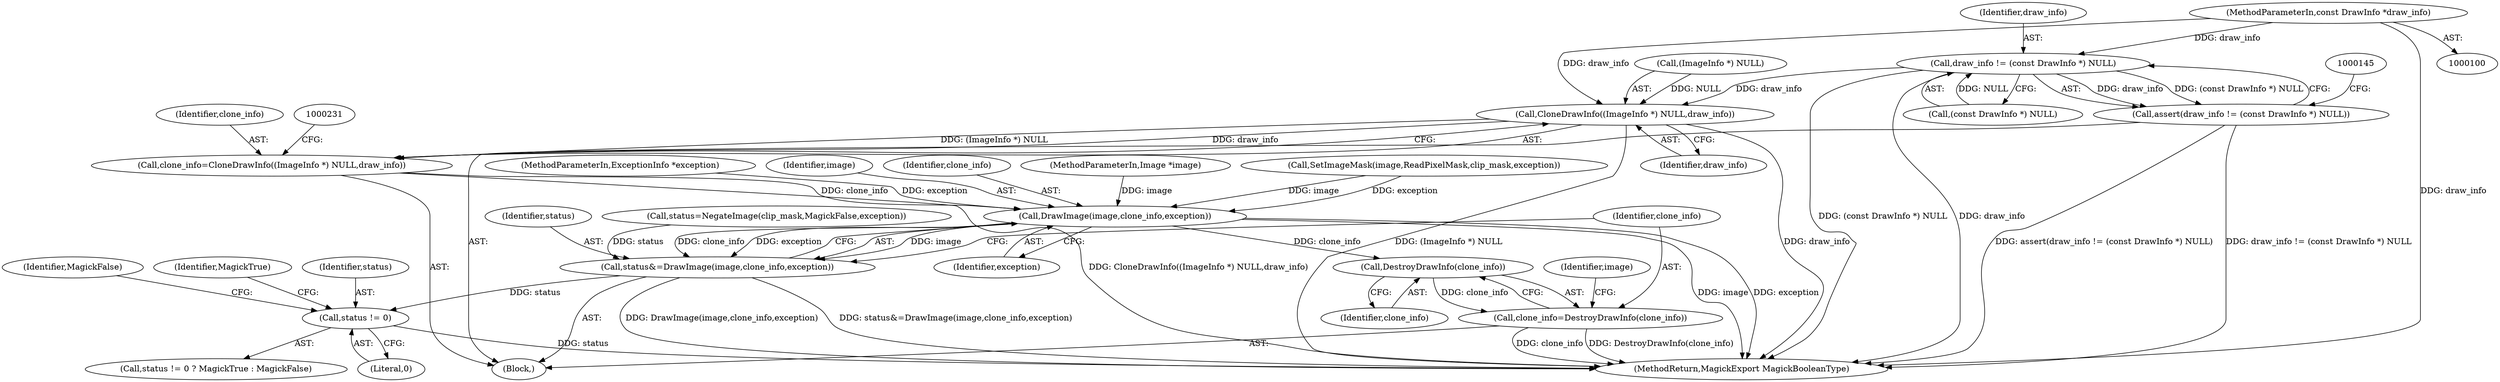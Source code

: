 digraph "0_ImageMagick_726812fa2fa7ce16bcf58f6e115f65427a1c0950@pointer" {
"1000102" [label="(MethodParameterIn,const DrawInfo *draw_info)"];
"1000139" [label="(Call,draw_info != (const DrawInfo *) NULL)"];
"1000138" [label="(Call,assert(draw_info != (const DrawInfo *) NULL))"];
"1000225" [label="(Call,CloneDrawInfo((ImageInfo *) NULL,draw_info))"];
"1000223" [label="(Call,clone_info=CloneDrawInfo((ImageInfo *) NULL,draw_info))"];
"1000274" [label="(Call,DrawImage(image,clone_info,exception))"];
"1000272" [label="(Call,status&=DrawImage(image,clone_info,exception))"];
"1000296" [label="(Call,status != 0)"];
"1000280" [label="(Call,DestroyDrawInfo(clone_info))"];
"1000278" [label="(Call,clone_info=DestroyDrawInfo(clone_info))"];
"1000105" [label="(Block,)"];
"1000274" [label="(Call,DrawImage(image,clone_info,exception))"];
"1000263" [label="(Call,SetImageMask(image,ReadPixelMask,clip_mask,exception))"];
"1000300" [label="(Identifier,MagickFalse)"];
"1000277" [label="(Identifier,exception)"];
"1000104" [label="(MethodParameterIn,ExceptionInfo *exception)"];
"1000298" [label="(Literal,0)"];
"1000299" [label="(Identifier,MagickTrue)"];
"1000275" [label="(Identifier,image)"];
"1000280" [label="(Call,DestroyDrawInfo(clone_info))"];
"1000273" [label="(Identifier,status)"];
"1000276" [label="(Identifier,clone_info)"];
"1000278" [label="(Call,clone_info=DestroyDrawInfo(clone_info))"];
"1000272" [label="(Call,status&=DrawImage(image,clone_info,exception))"];
"1000224" [label="(Identifier,clone_info)"];
"1000281" [label="(Identifier,clone_info)"];
"1000297" [label="(Identifier,status)"];
"1000296" [label="(Call,status != 0)"];
"1000141" [label="(Call,(const DrawInfo *) NULL)"];
"1000301" [label="(MethodReturn,MagickExport MagickBooleanType)"];
"1000226" [label="(Call,(ImageInfo *) NULL)"];
"1000285" [label="(Identifier,image)"];
"1000255" [label="(Call,status=NegateImage(clip_mask,MagickFalse,exception))"];
"1000225" [label="(Call,CloneDrawInfo((ImageInfo *) NULL,draw_info))"];
"1000223" [label="(Call,clone_info=CloneDrawInfo((ImageInfo *) NULL,draw_info))"];
"1000140" [label="(Identifier,draw_info)"];
"1000279" [label="(Identifier,clone_info)"];
"1000101" [label="(MethodParameterIn,Image *image)"];
"1000102" [label="(MethodParameterIn,const DrawInfo *draw_info)"];
"1000138" [label="(Call,assert(draw_info != (const DrawInfo *) NULL))"];
"1000295" [label="(Call,status != 0 ? MagickTrue : MagickFalse)"];
"1000229" [label="(Identifier,draw_info)"];
"1000139" [label="(Call,draw_info != (const DrawInfo *) NULL)"];
"1000102" -> "1000100"  [label="AST: "];
"1000102" -> "1000301"  [label="DDG: draw_info"];
"1000102" -> "1000139"  [label="DDG: draw_info"];
"1000102" -> "1000225"  [label="DDG: draw_info"];
"1000139" -> "1000138"  [label="AST: "];
"1000139" -> "1000141"  [label="CFG: "];
"1000140" -> "1000139"  [label="AST: "];
"1000141" -> "1000139"  [label="AST: "];
"1000138" -> "1000139"  [label="CFG: "];
"1000139" -> "1000301"  [label="DDG: (const DrawInfo *) NULL"];
"1000139" -> "1000301"  [label="DDG: draw_info"];
"1000139" -> "1000138"  [label="DDG: draw_info"];
"1000139" -> "1000138"  [label="DDG: (const DrawInfo *) NULL"];
"1000141" -> "1000139"  [label="DDG: NULL"];
"1000139" -> "1000225"  [label="DDG: draw_info"];
"1000138" -> "1000105"  [label="AST: "];
"1000145" -> "1000138"  [label="CFG: "];
"1000138" -> "1000301"  [label="DDG: draw_info != (const DrawInfo *) NULL"];
"1000138" -> "1000301"  [label="DDG: assert(draw_info != (const DrawInfo *) NULL)"];
"1000225" -> "1000223"  [label="AST: "];
"1000225" -> "1000229"  [label="CFG: "];
"1000226" -> "1000225"  [label="AST: "];
"1000229" -> "1000225"  [label="AST: "];
"1000223" -> "1000225"  [label="CFG: "];
"1000225" -> "1000301"  [label="DDG: (ImageInfo *) NULL"];
"1000225" -> "1000301"  [label="DDG: draw_info"];
"1000225" -> "1000223"  [label="DDG: (ImageInfo *) NULL"];
"1000225" -> "1000223"  [label="DDG: draw_info"];
"1000226" -> "1000225"  [label="DDG: NULL"];
"1000223" -> "1000105"  [label="AST: "];
"1000224" -> "1000223"  [label="AST: "];
"1000231" -> "1000223"  [label="CFG: "];
"1000223" -> "1000301"  [label="DDG: CloneDrawInfo((ImageInfo *) NULL,draw_info)"];
"1000223" -> "1000274"  [label="DDG: clone_info"];
"1000274" -> "1000272"  [label="AST: "];
"1000274" -> "1000277"  [label="CFG: "];
"1000275" -> "1000274"  [label="AST: "];
"1000276" -> "1000274"  [label="AST: "];
"1000277" -> "1000274"  [label="AST: "];
"1000272" -> "1000274"  [label="CFG: "];
"1000274" -> "1000301"  [label="DDG: image"];
"1000274" -> "1000301"  [label="DDG: exception"];
"1000274" -> "1000272"  [label="DDG: image"];
"1000274" -> "1000272"  [label="DDG: clone_info"];
"1000274" -> "1000272"  [label="DDG: exception"];
"1000263" -> "1000274"  [label="DDG: image"];
"1000263" -> "1000274"  [label="DDG: exception"];
"1000101" -> "1000274"  [label="DDG: image"];
"1000104" -> "1000274"  [label="DDG: exception"];
"1000274" -> "1000280"  [label="DDG: clone_info"];
"1000272" -> "1000105"  [label="AST: "];
"1000273" -> "1000272"  [label="AST: "];
"1000279" -> "1000272"  [label="CFG: "];
"1000272" -> "1000301"  [label="DDG: DrawImage(image,clone_info,exception)"];
"1000272" -> "1000301"  [label="DDG: status&=DrawImage(image,clone_info,exception)"];
"1000255" -> "1000272"  [label="DDG: status"];
"1000272" -> "1000296"  [label="DDG: status"];
"1000296" -> "1000295"  [label="AST: "];
"1000296" -> "1000298"  [label="CFG: "];
"1000297" -> "1000296"  [label="AST: "];
"1000298" -> "1000296"  [label="AST: "];
"1000299" -> "1000296"  [label="CFG: "];
"1000300" -> "1000296"  [label="CFG: "];
"1000296" -> "1000301"  [label="DDG: status"];
"1000280" -> "1000278"  [label="AST: "];
"1000280" -> "1000281"  [label="CFG: "];
"1000281" -> "1000280"  [label="AST: "];
"1000278" -> "1000280"  [label="CFG: "];
"1000280" -> "1000278"  [label="DDG: clone_info"];
"1000278" -> "1000105"  [label="AST: "];
"1000279" -> "1000278"  [label="AST: "];
"1000285" -> "1000278"  [label="CFG: "];
"1000278" -> "1000301"  [label="DDG: DestroyDrawInfo(clone_info)"];
"1000278" -> "1000301"  [label="DDG: clone_info"];
}

